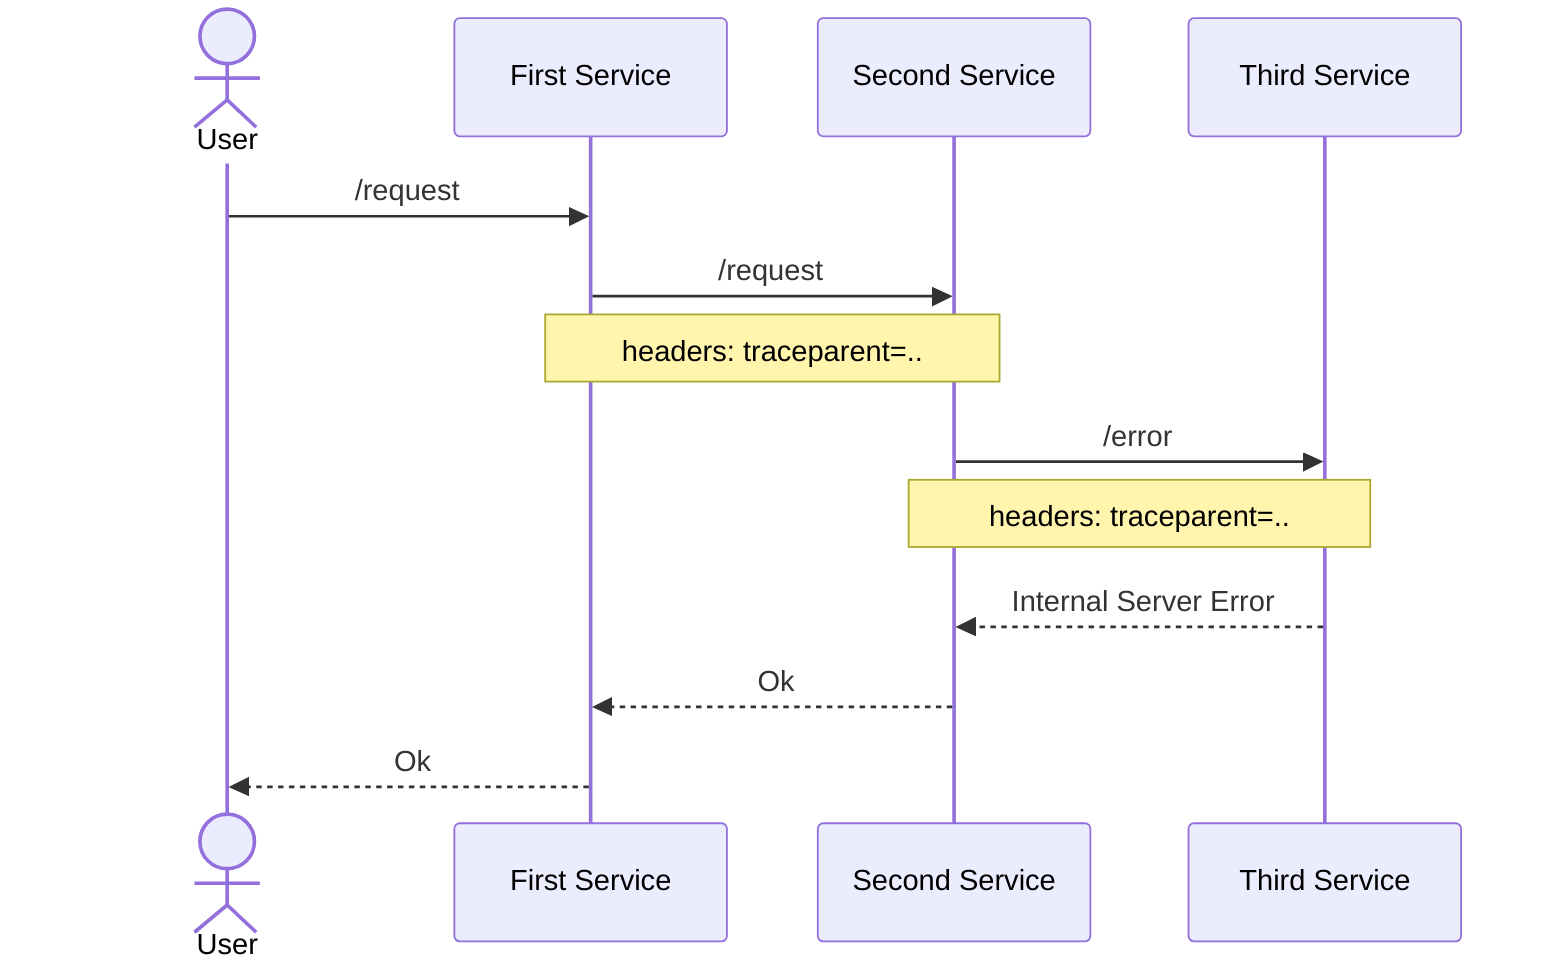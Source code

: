 sequenceDiagram
actor User
participant A as First Service
participant B as Second Service
participant C as Third Service

User->>A: /request
A->>B: /request 
Note over A,B: headers: traceparent=..
B->>C: /error
Note over B,C: headers: traceparent=..
C-->>B: Internal Server Error
B-->>A: Ok
A-->>User: Ok
